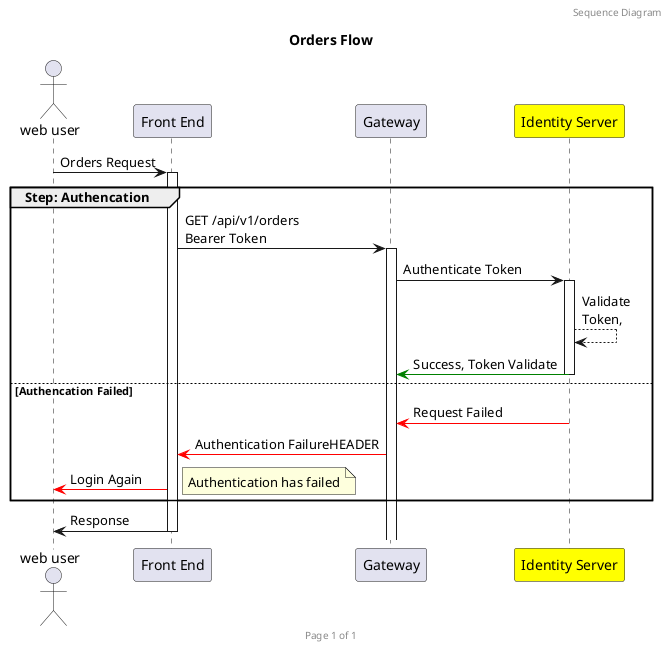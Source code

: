 ' @startuml 
' user -> admin : hello world
' admin --> user : hii world
' admin --> user : bhagja yaha se
' @enduml

@startuml my simple order request

header Sequence Diagram
footer Page %page% of %lastpage%
title "Orders Flow"
actor "web user" as WebUser
participant "Front End" as Portal 
participant Gateway
participant "Identity Server" as IdentityServer #Yellow


' Application of request cycle'

WebUser -> Portal ++ : Orders Request
group Step: Authencation
Portal -> Gateway ++ : GET /api/v1/orders\nBearer Token
Gateway -> IdentityServer ++ : Authenticate Token
IdentityServer --> IdentityServer : Validate\nToken,
IdentityServer -[#Green]> Gateway -- : Success, Token Validate

else Authencation Failed
    IdentityServer -[#red]> Gateway--: Request Failed
    Gateway -[#red]> Portal : Authentication FailureHEADER
    Portal -[#red]> WebUser : Login Again
    note right : Authentication has failed

end

' activate Portal
Portal -> WebUser -- : Response
' deactivate Portal

@enduml